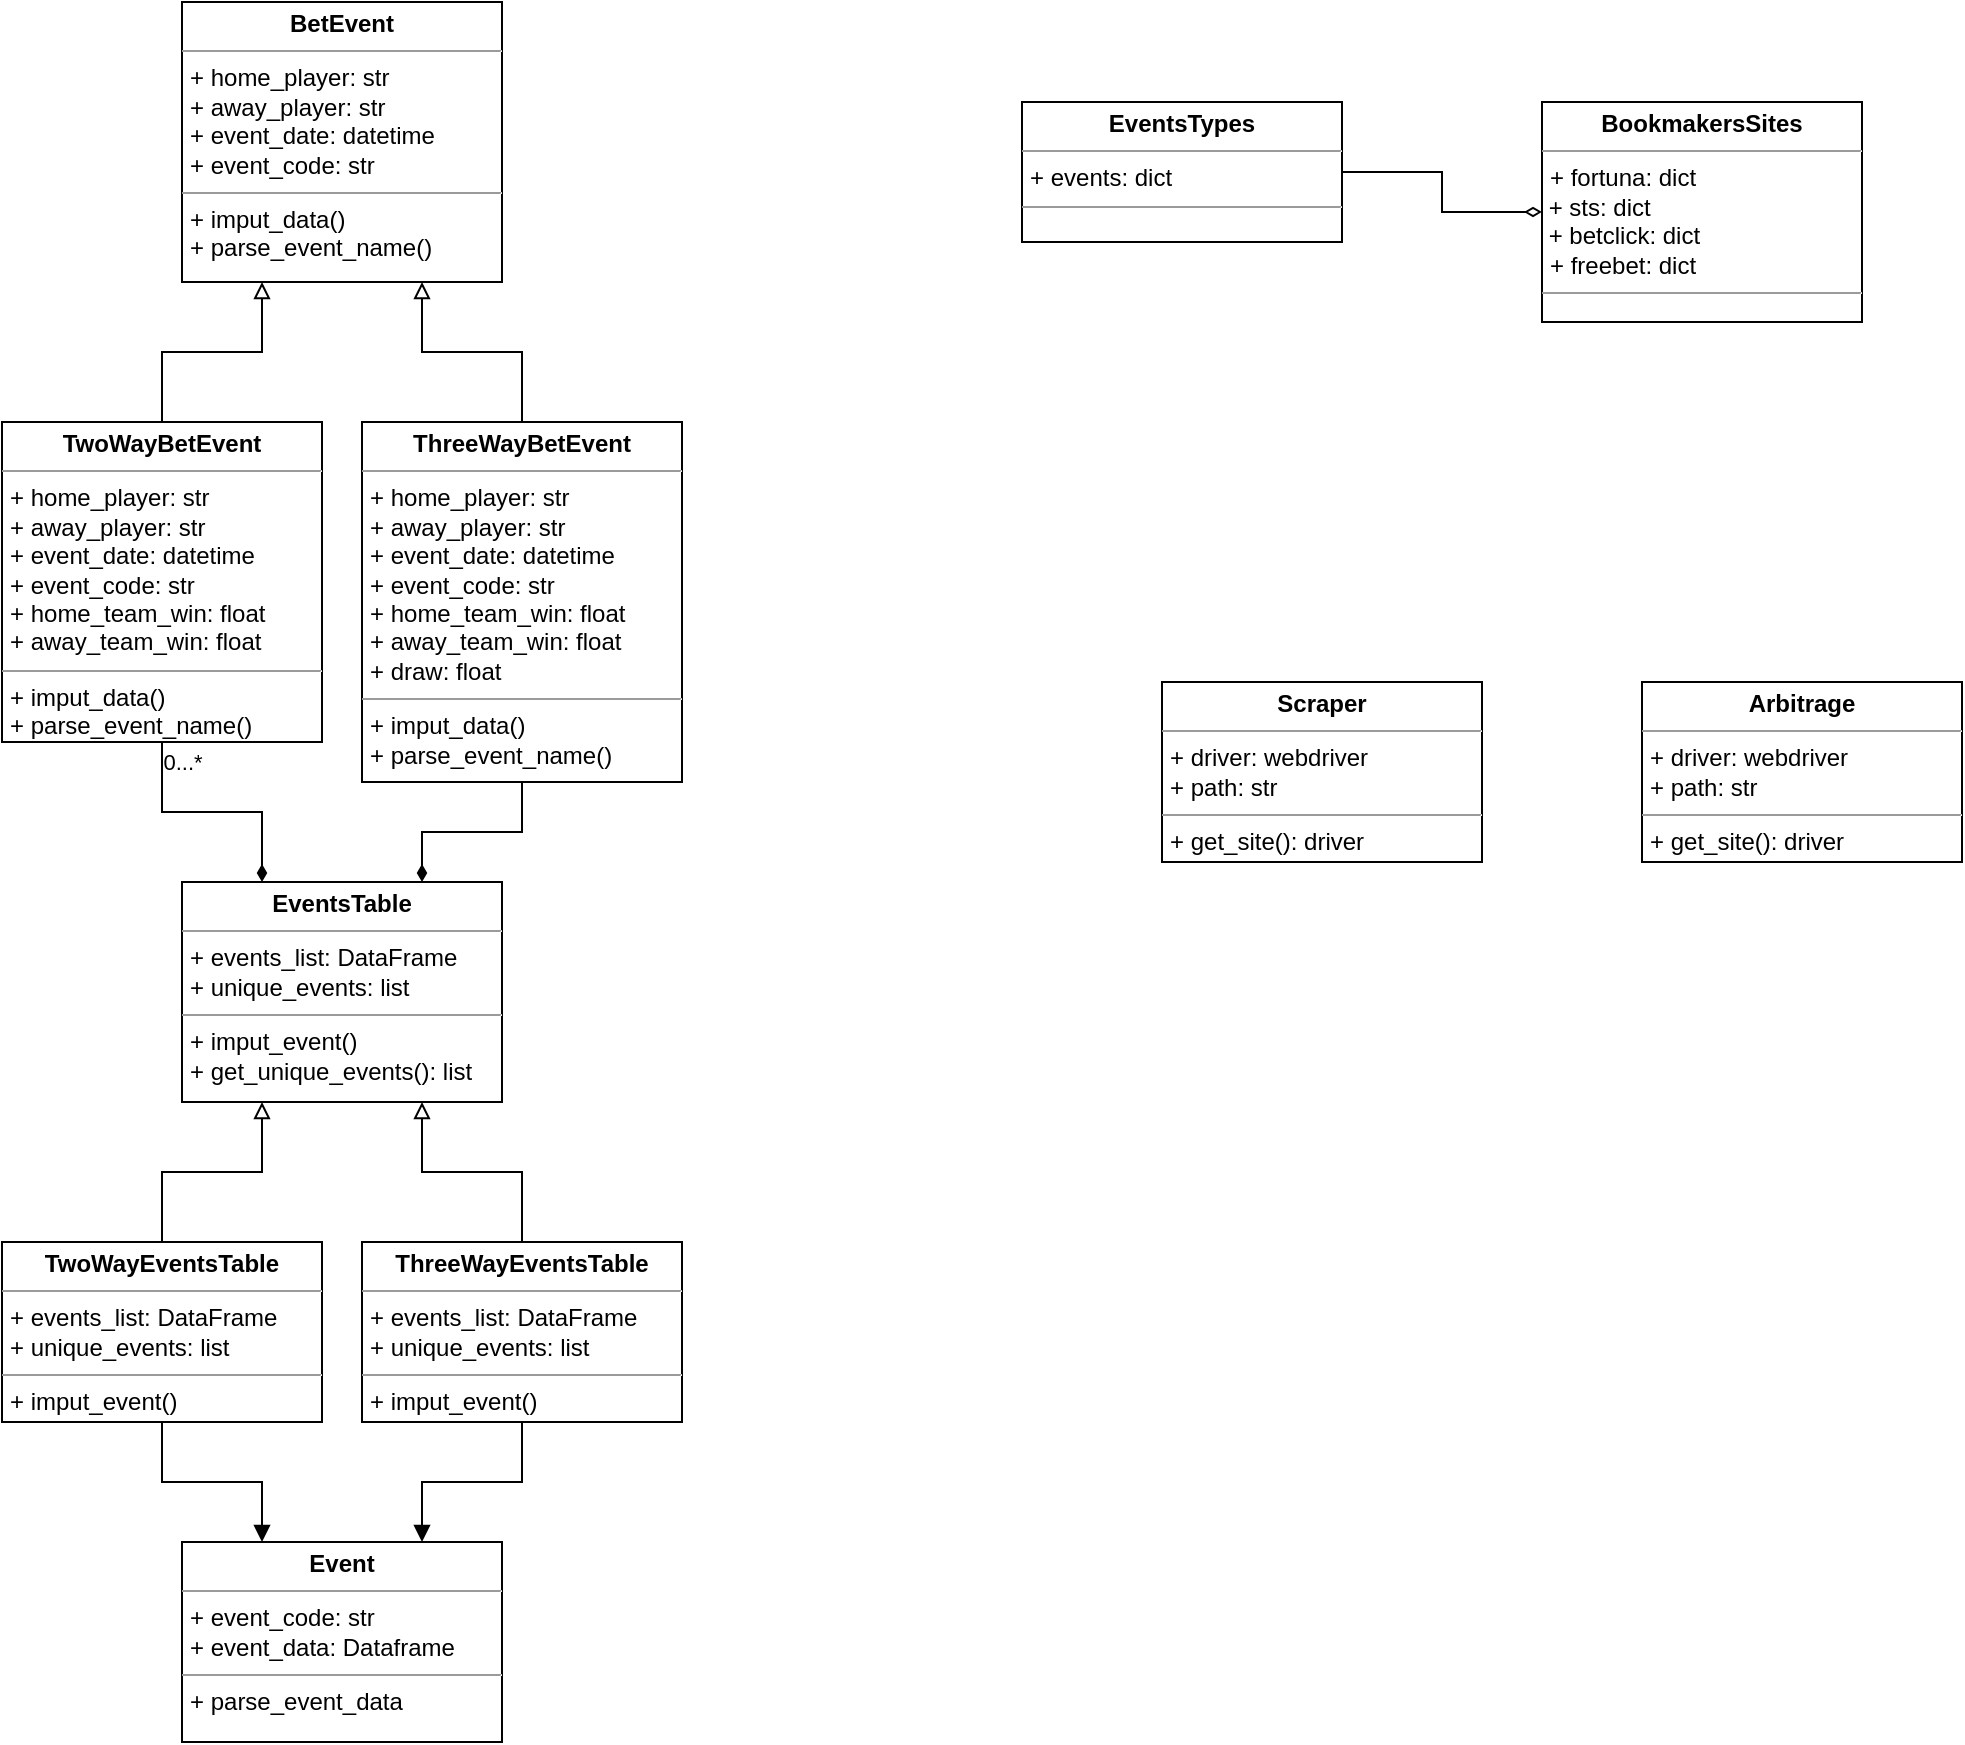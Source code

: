 <mxfile version="21.7.5" type="device">
  <diagram id="C5RBs43oDa-KdzZeNtuy" name="Page-1">
    <mxGraphModel dx="1803" dy="1040" grid="1" gridSize="10" guides="1" tooltips="1" connect="1" arrows="1" fold="1" page="1" pageScale="1" pageWidth="827" pageHeight="1169" math="0" shadow="0">
      <root>
        <mxCell id="WIyWlLk6GJQsqaUBKTNV-0" />
        <mxCell id="WIyWlLk6GJQsqaUBKTNV-1" parent="WIyWlLk6GJQsqaUBKTNV-0" />
        <mxCell id="lsBPOHHm9Vi52jYm4Y9_-3" value="0...*" style="edgeStyle=orthogonalEdgeStyle;rounded=0;orthogonalLoop=1;jettySize=auto;html=1;exitX=0.5;exitY=1;exitDx=0;exitDy=0;entryX=0.25;entryY=0;entryDx=0;entryDy=0;endArrow=diamondThin;endFill=1;" parent="WIyWlLk6GJQsqaUBKTNV-1" source="FWqeBSZ9XU6dwgHJ8HVF-0" target="FWqeBSZ9XU6dwgHJ8HVF-6" edge="1">
          <mxGeometry x="-0.833" y="10" relative="1" as="geometry">
            <mxPoint as="offset" />
          </mxGeometry>
        </mxCell>
        <mxCell id="FWqeBSZ9XU6dwgHJ8HVF-0" value="&lt;p style=&quot;margin:0px;margin-top:4px;text-align:center;&quot;&gt;&lt;b&gt;TwoWayBetEvent&lt;/b&gt;&lt;/p&gt;&lt;hr size=&quot;1&quot;&gt;&lt;p style=&quot;margin:0px;margin-left:4px;&quot;&gt;+ home_player: str&lt;/p&gt;&lt;p style=&quot;margin:0px;margin-left:4px;&quot;&gt;+&amp;nbsp;away_player: str&lt;/p&gt;&lt;p style=&quot;margin:0px;margin-left:4px;&quot;&gt;+ event_date: datetime&lt;/p&gt;&lt;p style=&quot;margin:0px;margin-left:4px;&quot;&gt;+ event_code: str&lt;br&gt;&lt;/p&gt;&lt;p style=&quot;margin:0px;margin-left:4px;&quot;&gt;+&amp;nbsp;home_team_win: float&lt;/p&gt;&lt;p style=&quot;margin:0px;margin-left:4px;&quot;&gt;+ away_team_win: float&lt;br&gt;&lt;/p&gt;&lt;hr size=&quot;1&quot;&gt;&lt;p style=&quot;margin:0px;margin-left:4px;&quot;&gt;+ imput_data()&lt;/p&gt;&lt;p style=&quot;margin:0px;margin-left:4px;&quot;&gt;+ parse_event_name()&lt;br&gt;&lt;/p&gt;" style="verticalAlign=top;align=left;overflow=fill;fontSize=12;fontFamily=Helvetica;html=1;whiteSpace=wrap;" parent="WIyWlLk6GJQsqaUBKTNV-1" vertex="1">
          <mxGeometry x="430" y="300" width="160" height="160" as="geometry" />
        </mxCell>
        <mxCell id="lsBPOHHm9Vi52jYm4Y9_-0" style="edgeStyle=orthogonalEdgeStyle;rounded=0;orthogonalLoop=1;jettySize=auto;html=1;exitX=0.5;exitY=0;exitDx=0;exitDy=0;endArrow=block;endFill=0;entryX=0.25;entryY=1;entryDx=0;entryDy=0;" parent="WIyWlLk6GJQsqaUBKTNV-1" source="FWqeBSZ9XU6dwgHJ8HVF-0" target="FWqeBSZ9XU6dwgHJ8HVF-1" edge="1">
          <mxGeometry relative="1" as="geometry">
            <mxPoint x="470" y="240" as="targetPoint" />
          </mxGeometry>
        </mxCell>
        <mxCell id="lsBPOHHm9Vi52jYm4Y9_-1" style="edgeStyle=orthogonalEdgeStyle;rounded=0;orthogonalLoop=1;jettySize=auto;html=1;entryX=0.75;entryY=1;entryDx=0;entryDy=0;endArrow=block;endFill=0;exitX=0.5;exitY=0;exitDx=0;exitDy=0;" parent="WIyWlLk6GJQsqaUBKTNV-1" source="FWqeBSZ9XU6dwgHJ8HVF-3" target="FWqeBSZ9XU6dwgHJ8HVF-1" edge="1">
          <mxGeometry relative="1" as="geometry">
            <mxPoint x="730" y="240" as="sourcePoint" />
          </mxGeometry>
        </mxCell>
        <mxCell id="FWqeBSZ9XU6dwgHJ8HVF-1" value="&lt;p style=&quot;margin:0px;margin-top:4px;text-align:center;&quot;&gt;&lt;b&gt;BetEvent&lt;/b&gt;&lt;/p&gt;&lt;hr size=&quot;1&quot;&gt;&lt;p style=&quot;margin:0px;margin-left:4px;&quot;&gt;+ home_player: str&lt;/p&gt;&lt;p style=&quot;margin:0px;margin-left:4px;&quot;&gt;+&amp;nbsp;away_player: str&lt;/p&gt;&lt;p style=&quot;margin:0px;margin-left:4px;&quot;&gt;+ event_date: datetime&lt;/p&gt;&lt;p style=&quot;margin:0px;margin-left:4px;&quot;&gt;+ event_code: str&lt;/p&gt;&lt;hr size=&quot;1&quot;&gt;&lt;p style=&quot;margin:0px;margin-left:4px;&quot;&gt;+ imput_data()&lt;/p&gt;&lt;p style=&quot;margin:0px;margin-left:4px;&quot;&gt;+ parse_event_name()&lt;/p&gt;" style="verticalAlign=top;align=left;overflow=fill;fontSize=12;fontFamily=Helvetica;html=1;whiteSpace=wrap;" parent="WIyWlLk6GJQsqaUBKTNV-1" vertex="1">
          <mxGeometry x="520" y="90" width="160" height="140" as="geometry" />
        </mxCell>
        <mxCell id="lsBPOHHm9Vi52jYm4Y9_-2" style="edgeStyle=orthogonalEdgeStyle;rounded=0;orthogonalLoop=1;jettySize=auto;html=1;exitX=0.5;exitY=1;exitDx=0;exitDy=0;entryX=0.75;entryY=0;entryDx=0;entryDy=0;endArrow=diamondThin;endFill=1;" parent="WIyWlLk6GJQsqaUBKTNV-1" source="FWqeBSZ9XU6dwgHJ8HVF-3" target="FWqeBSZ9XU6dwgHJ8HVF-6" edge="1">
          <mxGeometry relative="1" as="geometry" />
        </mxCell>
        <mxCell id="FWqeBSZ9XU6dwgHJ8HVF-3" value="&lt;p style=&quot;margin:0px;margin-top:4px;text-align:center;&quot;&gt;&lt;b&gt;ThreeWayBetEvent&lt;/b&gt;&lt;/p&gt;&lt;hr size=&quot;1&quot;&gt;&lt;p style=&quot;margin:0px;margin-left:4px;&quot;&gt;+ home_player: str&lt;/p&gt;&lt;p style=&quot;margin:0px;margin-left:4px;&quot;&gt;+&amp;nbsp;away_player: str&lt;/p&gt;&lt;p style=&quot;margin:0px;margin-left:4px;&quot;&gt;+ event_date: datetime&lt;/p&gt;&lt;p style=&quot;margin:0px;margin-left:4px;&quot;&gt;+ event_code: str&lt;br&gt;&lt;/p&gt;&lt;p style=&quot;margin:0px;margin-left:4px;&quot;&gt;+&amp;nbsp;home_team_win: float&lt;/p&gt;&lt;p style=&quot;margin:0px;margin-left:4px;&quot;&gt;+ away_team_win: float&lt;br&gt;&lt;/p&gt;&lt;p style=&quot;margin:0px;margin-left:4px;&quot;&gt;+ draw: float&lt;/p&gt;&lt;hr size=&quot;1&quot;&gt;&lt;p style=&quot;margin:0px;margin-left:4px;&quot;&gt;+ imput_data()&lt;/p&gt;&lt;p style=&quot;margin:0px;margin-left:4px;&quot;&gt;+ parse_event_name()&lt;br&gt;&lt;/p&gt;" style="verticalAlign=top;align=left;overflow=fill;fontSize=12;fontFamily=Helvetica;html=1;whiteSpace=wrap;" parent="WIyWlLk6GJQsqaUBKTNV-1" vertex="1">
          <mxGeometry x="610" y="300" width="160" height="180" as="geometry" />
        </mxCell>
        <mxCell id="lsBPOHHm9Vi52jYm4Y9_-7" style="edgeStyle=orthogonalEdgeStyle;rounded=0;orthogonalLoop=1;jettySize=auto;html=1;exitX=0.5;exitY=1;exitDx=0;exitDy=0;entryX=0.25;entryY=0;entryDx=0;entryDy=0;endArrow=block;endFill=1;" parent="WIyWlLk6GJQsqaUBKTNV-1" source="FWqeBSZ9XU6dwgHJ8HVF-4" target="FWqeBSZ9XU6dwgHJ8HVF-7" edge="1">
          <mxGeometry relative="1" as="geometry" />
        </mxCell>
        <mxCell id="FWqeBSZ9XU6dwgHJ8HVF-4" value="&lt;p style=&quot;margin:0px;margin-top:4px;text-align:center;&quot;&gt;&lt;b&gt;TwoWayEventsTable&lt;/b&gt;&lt;/p&gt;&lt;hr size=&quot;1&quot;&gt;&lt;p style=&quot;margin:0px;margin-left:4px;&quot;&gt;+ events_list: DataFrame&lt;br&gt;&lt;/p&gt;&lt;p style=&quot;margin:0px;margin-left:4px;&quot;&gt;+ unique_events: list&lt;/p&gt;&lt;hr size=&quot;1&quot;&gt;&lt;p style=&quot;margin:0px;margin-left:4px;&quot;&gt;+ imput_event()&lt;/p&gt;" style="verticalAlign=top;align=left;overflow=fill;fontSize=12;fontFamily=Helvetica;html=1;whiteSpace=wrap;" parent="WIyWlLk6GJQsqaUBKTNV-1" vertex="1">
          <mxGeometry x="430" y="710" width="160" height="90" as="geometry" />
        </mxCell>
        <mxCell id="lsBPOHHm9Vi52jYm4Y9_-6" style="edgeStyle=orthogonalEdgeStyle;rounded=0;orthogonalLoop=1;jettySize=auto;html=1;exitX=0.5;exitY=1;exitDx=0;exitDy=0;entryX=0.75;entryY=0;entryDx=0;entryDy=0;endArrow=block;endFill=1;" parent="WIyWlLk6GJQsqaUBKTNV-1" source="FWqeBSZ9XU6dwgHJ8HVF-5" target="FWqeBSZ9XU6dwgHJ8HVF-7" edge="1">
          <mxGeometry relative="1" as="geometry" />
        </mxCell>
        <mxCell id="FWqeBSZ9XU6dwgHJ8HVF-5" value="&lt;p style=&quot;margin:0px;margin-top:4px;text-align:center;&quot;&gt;&lt;b&gt;ThreeWayEventsTable&lt;/b&gt;&lt;/p&gt;&lt;hr size=&quot;1&quot;&gt;&lt;p style=&quot;margin:0px;margin-left:4px;&quot;&gt;+ events_list: DataFrame&lt;br&gt;&lt;/p&gt;&lt;p style=&quot;margin:0px;margin-left:4px;&quot;&gt;+ unique_events: list&lt;/p&gt;&lt;hr size=&quot;1&quot;&gt;&lt;p style=&quot;margin:0px;margin-left:4px;&quot;&gt;+ imput_event()&lt;/p&gt;" style="verticalAlign=top;align=left;overflow=fill;fontSize=12;fontFamily=Helvetica;html=1;whiteSpace=wrap;" parent="WIyWlLk6GJQsqaUBKTNV-1" vertex="1">
          <mxGeometry x="610" y="710" width="160" height="90" as="geometry" />
        </mxCell>
        <mxCell id="lsBPOHHm9Vi52jYm4Y9_-4" style="edgeStyle=orthogonalEdgeStyle;rounded=0;orthogonalLoop=1;jettySize=auto;html=1;exitX=0.5;exitY=0;exitDx=0;exitDy=0;endArrow=block;endFill=0;entryX=0.25;entryY=1;entryDx=0;entryDy=0;" parent="WIyWlLk6GJQsqaUBKTNV-1" source="FWqeBSZ9XU6dwgHJ8HVF-4" target="FWqeBSZ9XU6dwgHJ8HVF-6" edge="1">
          <mxGeometry relative="1" as="geometry">
            <mxPoint x="460" y="650" as="targetPoint" />
          </mxGeometry>
        </mxCell>
        <mxCell id="lsBPOHHm9Vi52jYm4Y9_-5" style="edgeStyle=orthogonalEdgeStyle;rounded=0;orthogonalLoop=1;jettySize=auto;html=1;entryX=0.75;entryY=1;entryDx=0;entryDy=0;endArrow=block;endFill=0;exitX=0.5;exitY=0;exitDx=0;exitDy=0;" parent="WIyWlLk6GJQsqaUBKTNV-1" source="FWqeBSZ9XU6dwgHJ8HVF-5" target="FWqeBSZ9XU6dwgHJ8HVF-6" edge="1">
          <mxGeometry relative="1" as="geometry">
            <mxPoint x="790" y="640" as="sourcePoint" />
          </mxGeometry>
        </mxCell>
        <mxCell id="FWqeBSZ9XU6dwgHJ8HVF-6" value="&lt;p style=&quot;margin:0px;margin-top:4px;text-align:center;&quot;&gt;&lt;b&gt;EventsTable&lt;/b&gt;&lt;/p&gt;&lt;hr size=&quot;1&quot;&gt;&lt;p style=&quot;margin:0px;margin-left:4px;&quot;&gt;+ events_list: DataFrame&lt;br&gt;&lt;/p&gt;&lt;p style=&quot;margin:0px;margin-left:4px;&quot;&gt;+ unique_events: list&lt;/p&gt;&lt;hr size=&quot;1&quot;&gt;&lt;p style=&quot;margin:0px;margin-left:4px;&quot;&gt;+ imput_event()&lt;/p&gt;&lt;p style=&quot;margin:0px;margin-left:4px;&quot;&gt;+ get_unique_events(): list&lt;/p&gt;" style="verticalAlign=top;align=left;overflow=fill;fontSize=12;fontFamily=Helvetica;html=1;whiteSpace=wrap;" parent="WIyWlLk6GJQsqaUBKTNV-1" vertex="1">
          <mxGeometry x="520" y="530" width="160" height="110" as="geometry" />
        </mxCell>
        <mxCell id="FWqeBSZ9XU6dwgHJ8HVF-7" value="&lt;p style=&quot;margin:0px;margin-top:4px;text-align:center;&quot;&gt;&lt;b&gt;Event&lt;/b&gt;&lt;/p&gt;&lt;hr size=&quot;1&quot;&gt;&lt;p style=&quot;margin:0px;margin-left:4px;&quot;&gt;+ event_code: str&lt;br&gt;&lt;/p&gt;&lt;p style=&quot;margin:0px;margin-left:4px;&quot;&gt;+ event_data: Dataframe&lt;/p&gt;&lt;hr size=&quot;1&quot;&gt;&lt;p style=&quot;margin:0px;margin-left:4px;&quot;&gt;+ parse_event_data&lt;/p&gt;" style="verticalAlign=top;align=left;overflow=fill;fontSize=12;fontFamily=Helvetica;html=1;whiteSpace=wrap;" parent="WIyWlLk6GJQsqaUBKTNV-1" vertex="1">
          <mxGeometry x="520" y="860" width="160" height="100" as="geometry" />
        </mxCell>
        <mxCell id="-BFzkACLNGjvb9XVTmkv-0" style="edgeStyle=orthogonalEdgeStyle;rounded=0;orthogonalLoop=1;jettySize=auto;html=1;exitX=1;exitY=0.5;exitDx=0;exitDy=0;entryX=0;entryY=0.5;entryDx=0;entryDy=0;endArrow=diamondThin;endFill=0;" edge="1" parent="WIyWlLk6GJQsqaUBKTNV-1" source="FWqeBSZ9XU6dwgHJ8HVF-11" target="FWqeBSZ9XU6dwgHJ8HVF-12">
          <mxGeometry relative="1" as="geometry" />
        </mxCell>
        <mxCell id="FWqeBSZ9XU6dwgHJ8HVF-11" value="&lt;p style=&quot;margin:0px;margin-top:4px;text-align:center;&quot;&gt;&lt;b&gt;EventsTypes&lt;/b&gt;&lt;/p&gt;&lt;hr size=&quot;1&quot;&gt;&lt;p style=&quot;margin:0px;margin-left:4px;&quot;&gt;+ events: dict&lt;/p&gt;&lt;hr size=&quot;1&quot;&gt;&lt;p style=&quot;margin:0px;margin-left:4px;&quot;&gt;&lt;br&gt;&lt;/p&gt;" style="verticalAlign=top;align=left;overflow=fill;fontSize=12;fontFamily=Helvetica;html=1;whiteSpace=wrap;" parent="WIyWlLk6GJQsqaUBKTNV-1" vertex="1">
          <mxGeometry x="940" y="140" width="160" height="70" as="geometry" />
        </mxCell>
        <mxCell id="FWqeBSZ9XU6dwgHJ8HVF-12" value="&lt;p style=&quot;margin:0px;margin-top:4px;text-align:center;&quot;&gt;&lt;b&gt;BookmakersSites&lt;/b&gt;&lt;/p&gt;&lt;hr size=&quot;1&quot;&gt;&lt;p style=&quot;margin:0px;margin-left:4px;&quot;&gt;+ fortuna: dict&lt;/p&gt;&amp;nbsp;+ sts: dict&lt;br&gt;&amp;nbsp;+ betclick: dict&lt;br&gt;&lt;p style=&quot;margin:0px;margin-left:4px;&quot;&gt;+ freebet: dict&lt;br&gt;&lt;/p&gt;&lt;hr size=&quot;1&quot;&gt;&lt;p style=&quot;margin:0px;margin-left:4px;&quot;&gt;&lt;br&gt;&lt;/p&gt;" style="verticalAlign=top;align=left;overflow=fill;fontSize=12;fontFamily=Helvetica;html=1;whiteSpace=wrap;" parent="WIyWlLk6GJQsqaUBKTNV-1" vertex="1">
          <mxGeometry x="1200" y="140" width="160" height="110" as="geometry" />
        </mxCell>
        <mxCell id="FWqeBSZ9XU6dwgHJ8HVF-15" value="&lt;p style=&quot;margin:0px;margin-top:4px;text-align:center;&quot;&gt;&lt;b&gt;Scraper&lt;/b&gt;&lt;/p&gt;&lt;hr size=&quot;1&quot;&gt;&lt;p style=&quot;margin:0px;margin-left:4px;&quot;&gt;+ driver: webdriver&lt;/p&gt;&lt;p style=&quot;margin:0px;margin-left:4px;&quot;&gt;+ path: str&lt;/p&gt;&lt;hr size=&quot;1&quot;&gt;&lt;p style=&quot;margin:0px;margin-left:4px;&quot;&gt;+ get_site(): driver&lt;/p&gt;" style="verticalAlign=top;align=left;overflow=fill;fontSize=12;fontFamily=Helvetica;html=1;whiteSpace=wrap;" parent="WIyWlLk6GJQsqaUBKTNV-1" vertex="1">
          <mxGeometry x="1010" y="430" width="160" height="90" as="geometry" />
        </mxCell>
        <mxCell id="-BFzkACLNGjvb9XVTmkv-4" value="&lt;p style=&quot;margin:0px;margin-top:4px;text-align:center;&quot;&gt;&lt;b&gt;Arbitrage&lt;/b&gt;&lt;/p&gt;&lt;hr size=&quot;1&quot;&gt;&lt;p style=&quot;margin:0px;margin-left:4px;&quot;&gt;+ driver: webdriver&lt;/p&gt;&lt;p style=&quot;margin:0px;margin-left:4px;&quot;&gt;+ path: str&lt;/p&gt;&lt;hr size=&quot;1&quot;&gt;&lt;p style=&quot;margin:0px;margin-left:4px;&quot;&gt;+ get_site(): driver&lt;/p&gt;" style="verticalAlign=top;align=left;overflow=fill;fontSize=12;fontFamily=Helvetica;html=1;whiteSpace=wrap;" vertex="1" parent="WIyWlLk6GJQsqaUBKTNV-1">
          <mxGeometry x="1250" y="430" width="160" height="90" as="geometry" />
        </mxCell>
      </root>
    </mxGraphModel>
  </diagram>
</mxfile>
